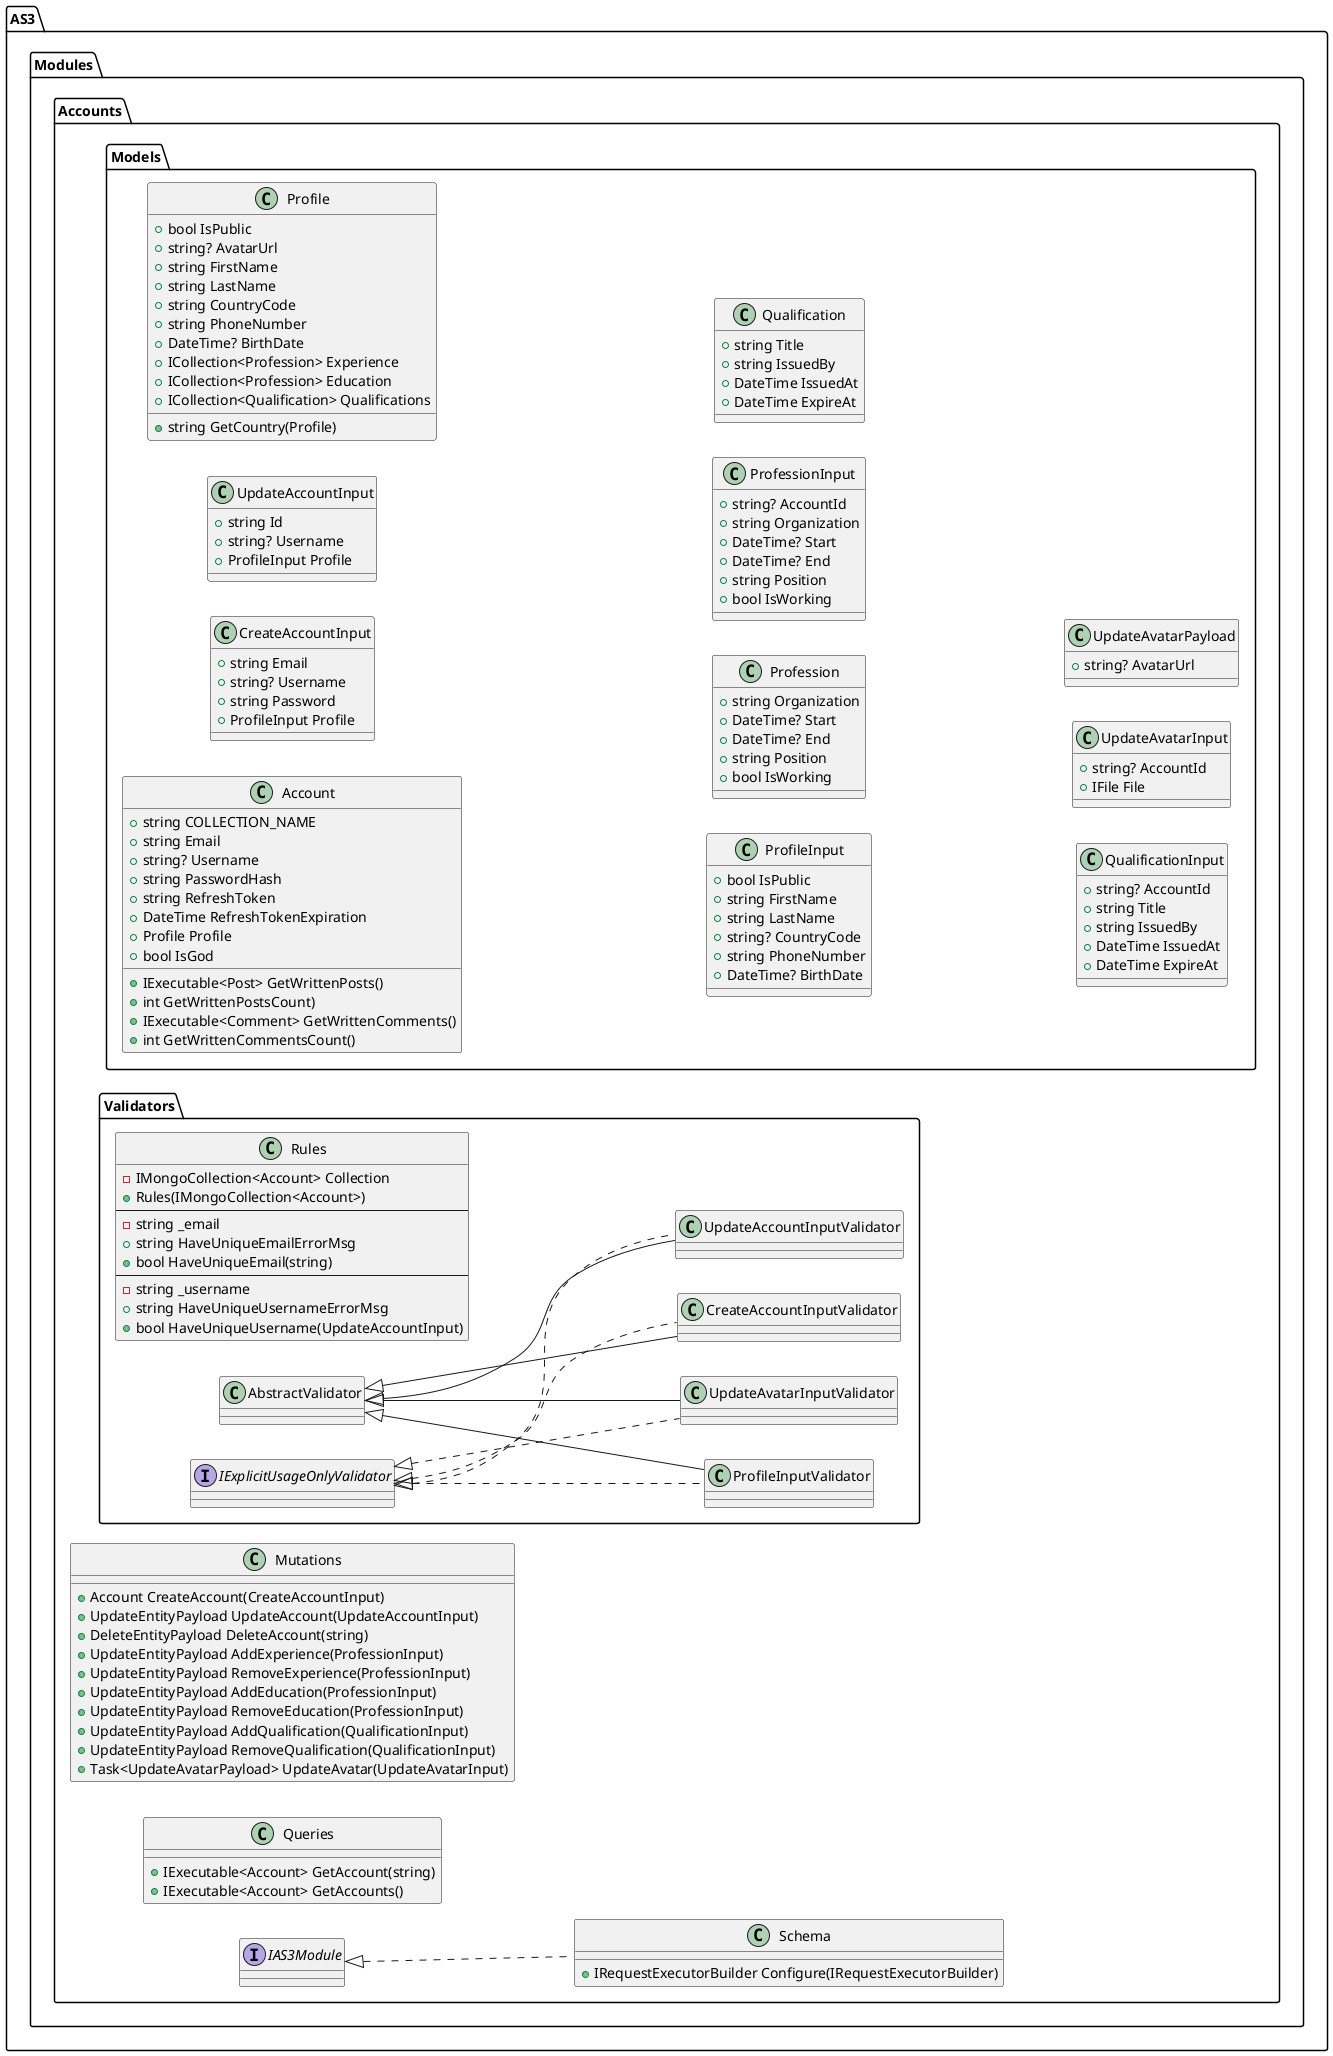 @startuml AS3.Modules.Accounts
left to right direction

namespace AS3 {
  namespace Modules {
    namespace Accounts {
      namespace Models {
        class Account {
          +string COLLECTION_NAME
          +string Email
          +string? Username
          +string PasswordHash
          +string RefreshToken
          +DateTime RefreshTokenExpiration
          +Profile Profile
          +bool IsGod

          +IExecutable<Post> GetWrittenPosts()
          +int GetWrittenPostsCount)
          +IExecutable<Comment> GetWrittenComments()
          +int GetWrittenCommentsCount()
        }

        class CreateAccountInput {
          +string Email
          +string? Username
          +string Password
          +ProfileInput Profile
        }

        class UpdateAccountInput {
          +string Id
          +string? Username
          +ProfileInput Profile
        }

        class Profile {
          +bool IsPublic
          +string? AvatarUrl
          +string FirstName
          +string LastName
          +string CountryCode
          +string PhoneNumber
          +DateTime? BirthDate
          +ICollection<Profession> Experience
          +ICollection<Profession> Education
          +ICollection<Qualification> Qualifications

          +string GetCountry(Profile)
        }

        class ProfileInput {
          +bool IsPublic
          +string FirstName
          +string LastName
          +string? CountryCode
          +string PhoneNumber
          +DateTime? BirthDate
        }

        class Profession {
          +string Organization
          +DateTime? Start
          +DateTime? End
          +string Position
          +bool IsWorking
        }

        class ProfessionInput {
          +string? AccountId
          +string Organization
          +DateTime? Start
          +DateTime? End
          +string Position
          +bool IsWorking
        }

        class Qualification {
          +string Title
          +string IssuedBy
          +DateTime IssuedAt
          +DateTime ExpireAt
        }

        class QualificationInput {
          +string? AccountId
          +string Title
          +string IssuedBy
          +DateTime IssuedAt
          +DateTime ExpireAt
        }

        class UpdateAvatarInput {
          +string? AccountId
          +IFile File
        }

        class UpdateAvatarPayload {
          +string? AvatarUrl
        }
      }

      namespace Validators {
        class Rules {
          -IMongoCollection<Account> Collection
          +Rules(IMongoCollection<Account>)
          --
          -string _email
          +string HaveUniqueEmailErrorMsg
          +bool HaveUniqueEmail(string)
          --
          -string _username
          +string HaveUniqueUsernameErrorMsg
          +bool HaveUniqueUsername(UpdateAccountInput)
        }

        class CreateAccountInputValidator extends AbstractValidator implements IExplicitUsageOnlyValidator
        class UpdateAccountInputValidator extends AbstractValidator implements IExplicitUsageOnlyValidator
        class ProfileInputValidator extends AbstractValidator implements IExplicitUsageOnlyValidator
        class UpdateAvatarInputValidator extends AbstractValidator implements IExplicitUsageOnlyValidator
      }

      class Mutations {
        +Account CreateAccount(CreateAccountInput)
        +UpdateEntityPayload UpdateAccount(UpdateAccountInput)
        +DeleteEntityPayload DeleteAccount(string)
        +UpdateEntityPayload AddExperience(ProfessionInput)
        +UpdateEntityPayload RemoveExperience(ProfessionInput)
        +UpdateEntityPayload AddEducation(ProfessionInput)
        +UpdateEntityPayload RemoveEducation(ProfessionInput)
        +UpdateEntityPayload AddQualification(QualificationInput)
        +UpdateEntityPayload RemoveQualification(QualificationInput)
        +Task<UpdateAvatarPayload> UpdateAvatar(UpdateAvatarInput)
      }

      class Queries {
        +IExecutable<Account> GetAccount(string)
        +IExecutable<Account> GetAccounts()
      }

      class Schema implements IAS3Module {
        +IRequestExecutorBuilder Configure(IRequestExecutorBuilder)
      }
    }
  }
}

@enduml
